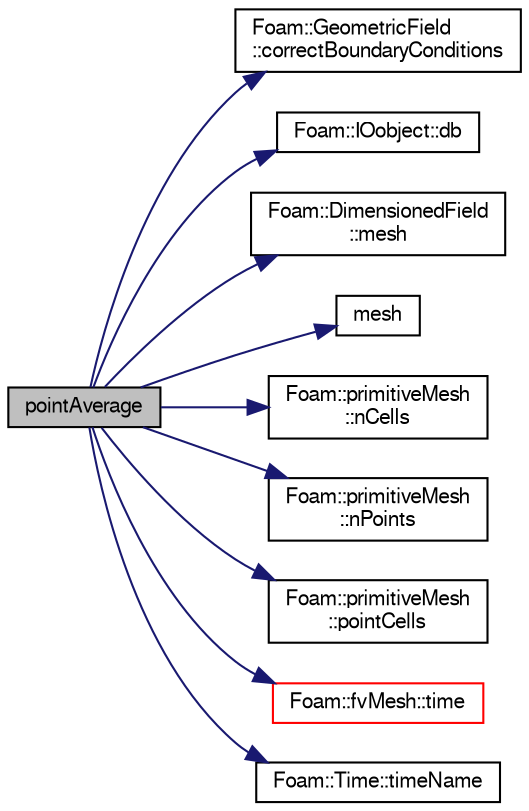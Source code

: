digraph "pointAverage"
{
  bgcolor="transparent";
  edge [fontname="FreeSans",fontsize="10",labelfontname="FreeSans",labelfontsize="10"];
  node [fontname="FreeSans",fontsize="10",shape=record];
  rankdir="LR";
  Node1831 [label="pointAverage",height=0.2,width=0.4,color="black", fillcolor="grey75", style="filled", fontcolor="black"];
  Node1831 -> Node1832 [color="midnightblue",fontsize="10",style="solid",fontname="FreeSans"];
  Node1832 [label="Foam::GeometricField\l::correctBoundaryConditions",height=0.2,width=0.4,color="black",URL="$a22434.html#acaf6878ef900e593c4b20812f1b567d6",tooltip="Correct boundary field. "];
  Node1831 -> Node1833 [color="midnightblue",fontsize="10",style="solid",fontname="FreeSans"];
  Node1833 [label="Foam::IOobject::db",height=0.2,width=0.4,color="black",URL="$a26142.html#a65cc75d9f80b1df5c3184fb2274a97f1",tooltip="Return the local objectRegistry. "];
  Node1831 -> Node1834 [color="midnightblue",fontsize="10",style="solid",fontname="FreeSans"];
  Node1834 [label="Foam::DimensionedField\l::mesh",height=0.2,width=0.4,color="black",URL="$a26390.html#a8f1110830348a1448a14ab5e3cf47e3b",tooltip="Return mesh. "];
  Node1831 -> Node1835 [color="midnightblue",fontsize="10",style="solid",fontname="FreeSans"];
  Node1835 [label="mesh",height=0.2,width=0.4,color="black",URL="$a29378.html#ae78c91f8ff731c07ccc4351d9fe861ba",tooltip="Access to the underlying mesh. "];
  Node1831 -> Node1836 [color="midnightblue",fontsize="10",style="solid",fontname="FreeSans"];
  Node1836 [label="Foam::primitiveMesh\l::nCells",height=0.2,width=0.4,color="black",URL="$a27530.html#a13b94bdb0926552bf78ad5210a73a3d5"];
  Node1831 -> Node1837 [color="midnightblue",fontsize="10",style="solid",fontname="FreeSans"];
  Node1837 [label="Foam::primitiveMesh\l::nPoints",height=0.2,width=0.4,color="black",URL="$a27530.html#a1c886a784a597459dbf2d9470798e9dd"];
  Node1831 -> Node1838 [color="midnightblue",fontsize="10",style="solid",fontname="FreeSans"];
  Node1838 [label="Foam::primitiveMesh\l::pointCells",height=0.2,width=0.4,color="black",URL="$a27530.html#a4397bfc7b201fc2ddfc19b859aca451d"];
  Node1831 -> Node1839 [color="midnightblue",fontsize="10",style="solid",fontname="FreeSans"];
  Node1839 [label="Foam::fvMesh::time",height=0.2,width=0.4,color="red",URL="$a22766.html#a0d94096809fe3376b29a2a29ca11bb18",tooltip="Return the top-level database. "];
  Node1831 -> Node1841 [color="midnightblue",fontsize="10",style="solid",fontname="FreeSans"];
  Node1841 [label="Foam::Time::timeName",height=0.2,width=0.4,color="black",URL="$a26350.html#ad9d86fef6eca18797c786726cf925179",tooltip="Return time name of given scalar time. "];
}

